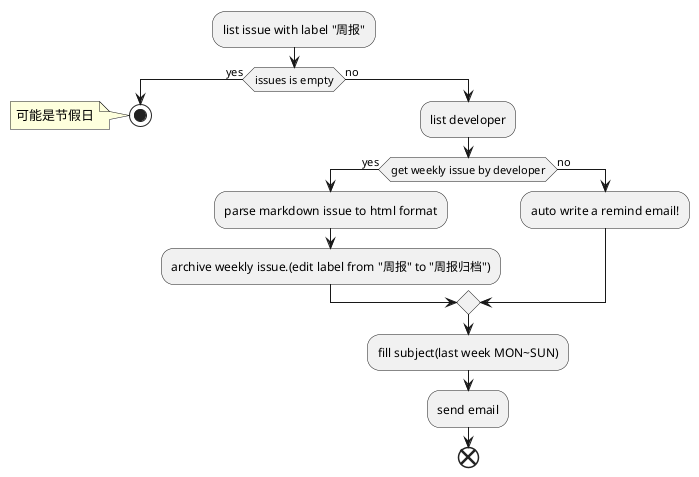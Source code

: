 @startuml
:list issue with label "周报";
if (issues is empty) then (yes)
    stop
    note left
      可能是节假日
    end note
else (no)
    :list developer;
    if (get weekly issue by developer) then (yes)
        :parse markdown issue to html format;
        :archive weekly issue.(edit label from "周报" to "周报归档");
    else (no)
        :auto write a remind email!;
    endif
    :fill subject(last week MON~SUN);
    :send email;
end
@enduml